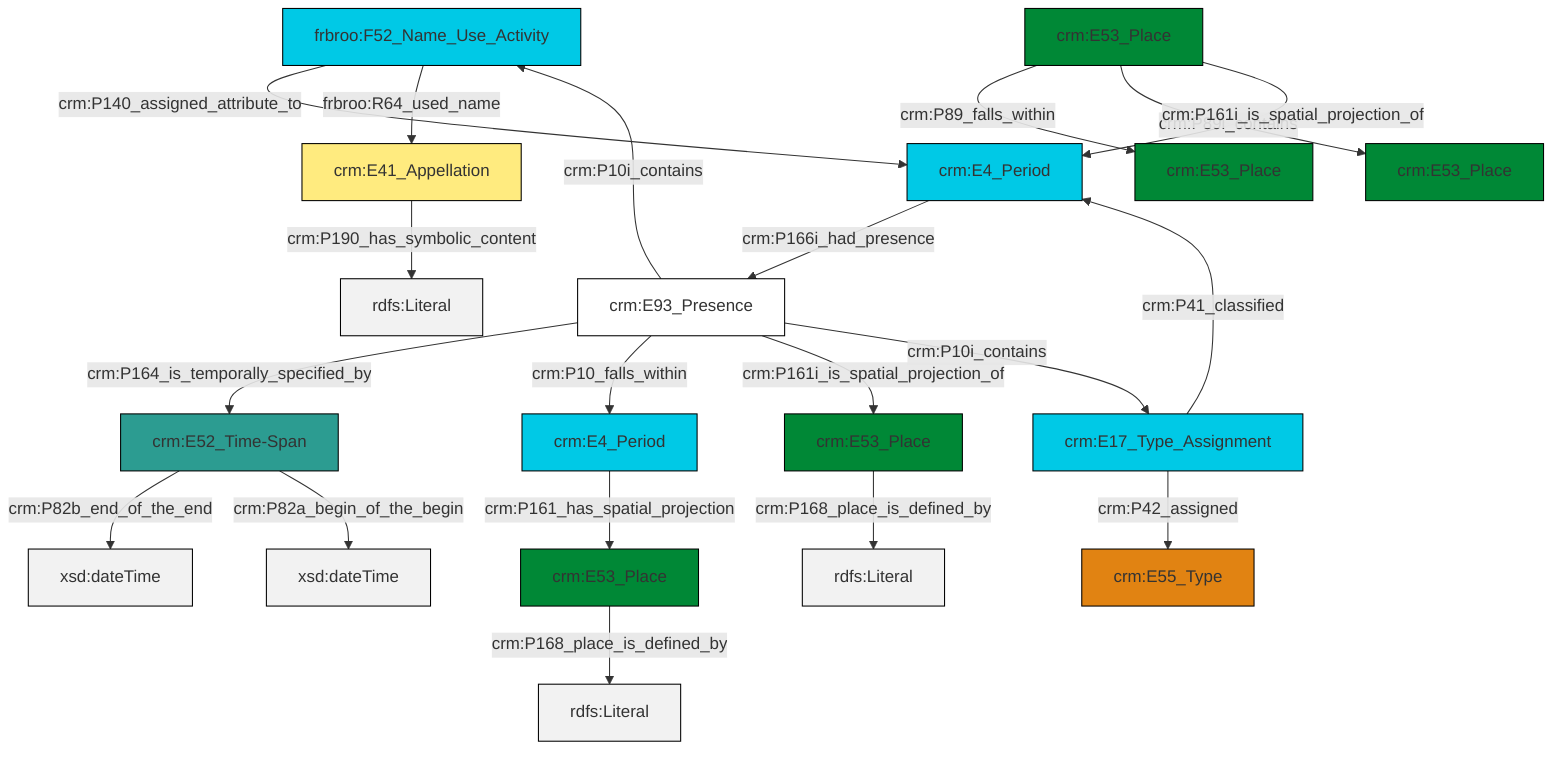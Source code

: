 graph TD
classDef Literal fill:#f2f2f2,stroke:#000000;
classDef CRM_Entity fill:#FFFFFF,stroke:#000000;
classDef Temporal_Entity fill:#00C9E6, stroke:#000000;
classDef Type fill:#E18312, stroke:#000000;
classDef Time-Span fill:#2C9C91, stroke:#000000;
classDef Appellation fill:#FFEB7F, stroke:#000000;
classDef Place fill:#008836, stroke:#000000;
classDef Persistent_Item fill:#B266B2, stroke:#000000;
classDef Conceptual_Object fill:#FFD700, stroke:#000000;
classDef Physical_Thing fill:#D2B48C, stroke:#000000;
classDef Actor fill:#f58aad, stroke:#000000;
classDef PC_Classes fill:#4ce600, stroke:#000000;
classDef Multi fill:#cccccc,stroke:#000000;

0["frbroo:F52_Name_Use_Activity"]:::Temporal_Entity -->|crm:P140_assigned_attribute_to| 1["crm:E4_Period"]:::Temporal_Entity
2["crm:E93_Presence"]:::CRM_Entity -->|crm:P164_is_temporally_specified_by| 3["crm:E52_Time-Span"]:::Time-Span
4["crm:E53_Place"]:::Place -->|crm:P168_place_is_defined_by| 5[rdfs:Literal]:::Literal
6["crm:E53_Place"]:::Place -->|crm:P168_place_is_defined_by| 7[rdfs:Literal]:::Literal
1["crm:E4_Period"]:::Temporal_Entity -->|crm:P166i_had_presence| 2["crm:E93_Presence"]:::CRM_Entity
2["crm:E93_Presence"]:::CRM_Entity -->|crm:P10_falls_within| 13["crm:E4_Period"]:::Temporal_Entity
13["crm:E4_Period"]:::Temporal_Entity -->|crm:P161_has_spatial_projection| 4["crm:E53_Place"]:::Place
9["crm:E41_Appellation"]:::Appellation -->|crm:P190_has_symbolic_content| 14[rdfs:Literal]:::Literal
15["crm:E53_Place"]:::Place -->|crm:P89_falls_within| 16["crm:E53_Place"]:::Place
17["crm:E17_Type_Assignment"]:::Temporal_Entity -->|crm:P42_assigned| 18["crm:E55_Type"]:::Type
3["crm:E52_Time-Span"]:::Time-Span -->|crm:P82b_end_of_the_end| 21[xsd:dateTime]:::Literal
15["crm:E53_Place"]:::Place -->|crm:P89i_contains| 22["crm:E53_Place"]:::Place
2["crm:E93_Presence"]:::CRM_Entity -->|crm:P10i_contains| 0["frbroo:F52_Name_Use_Activity"]:::Temporal_Entity
3["crm:E52_Time-Span"]:::Time-Span -->|crm:P82a_begin_of_the_begin| 23[xsd:dateTime]:::Literal
0["frbroo:F52_Name_Use_Activity"]:::Temporal_Entity -->|frbroo:R64_used_name| 9["crm:E41_Appellation"]:::Appellation
2["crm:E93_Presence"]:::CRM_Entity -->|crm:P161i_is_spatial_projection_of| 6["crm:E53_Place"]:::Place
15["crm:E53_Place"]:::Place -->|crm:P161i_is_spatial_projection_of| 1["crm:E4_Period"]:::Temporal_Entity
2["crm:E93_Presence"]:::CRM_Entity -->|crm:P10i_contains| 17["crm:E17_Type_Assignment"]:::Temporal_Entity
17["crm:E17_Type_Assignment"]:::Temporal_Entity -->|crm:P41_classified| 1["crm:E4_Period"]:::Temporal_Entity